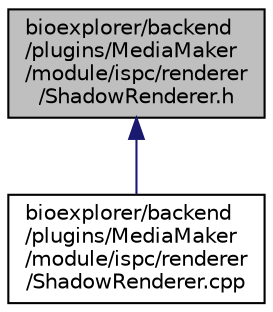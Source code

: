 digraph "bioexplorer/backend/plugins/MediaMaker/module/ispc/renderer/ShadowRenderer.h"
{
 // LATEX_PDF_SIZE
  edge [fontname="Helvetica",fontsize="10",labelfontname="Helvetica",labelfontsize="10"];
  node [fontname="Helvetica",fontsize="10",shape=record];
  Node1 [label="bioexplorer/backend\l/plugins/MediaMaker\l/module/ispc/renderer\l/ShadowRenderer.h",height=0.2,width=0.4,color="black", fillcolor="grey75", style="filled", fontcolor="black",tooltip=" "];
  Node1 -> Node2 [dir="back",color="midnightblue",fontsize="10",style="solid",fontname="Helvetica"];
  Node2 [label="bioexplorer/backend\l/plugins/MediaMaker\l/module/ispc/renderer\l/ShadowRenderer.cpp",height=0.2,width=0.4,color="black", fillcolor="white", style="filled",URL="$d0/d31/ShadowRenderer_8cpp.html",tooltip=" "];
}
